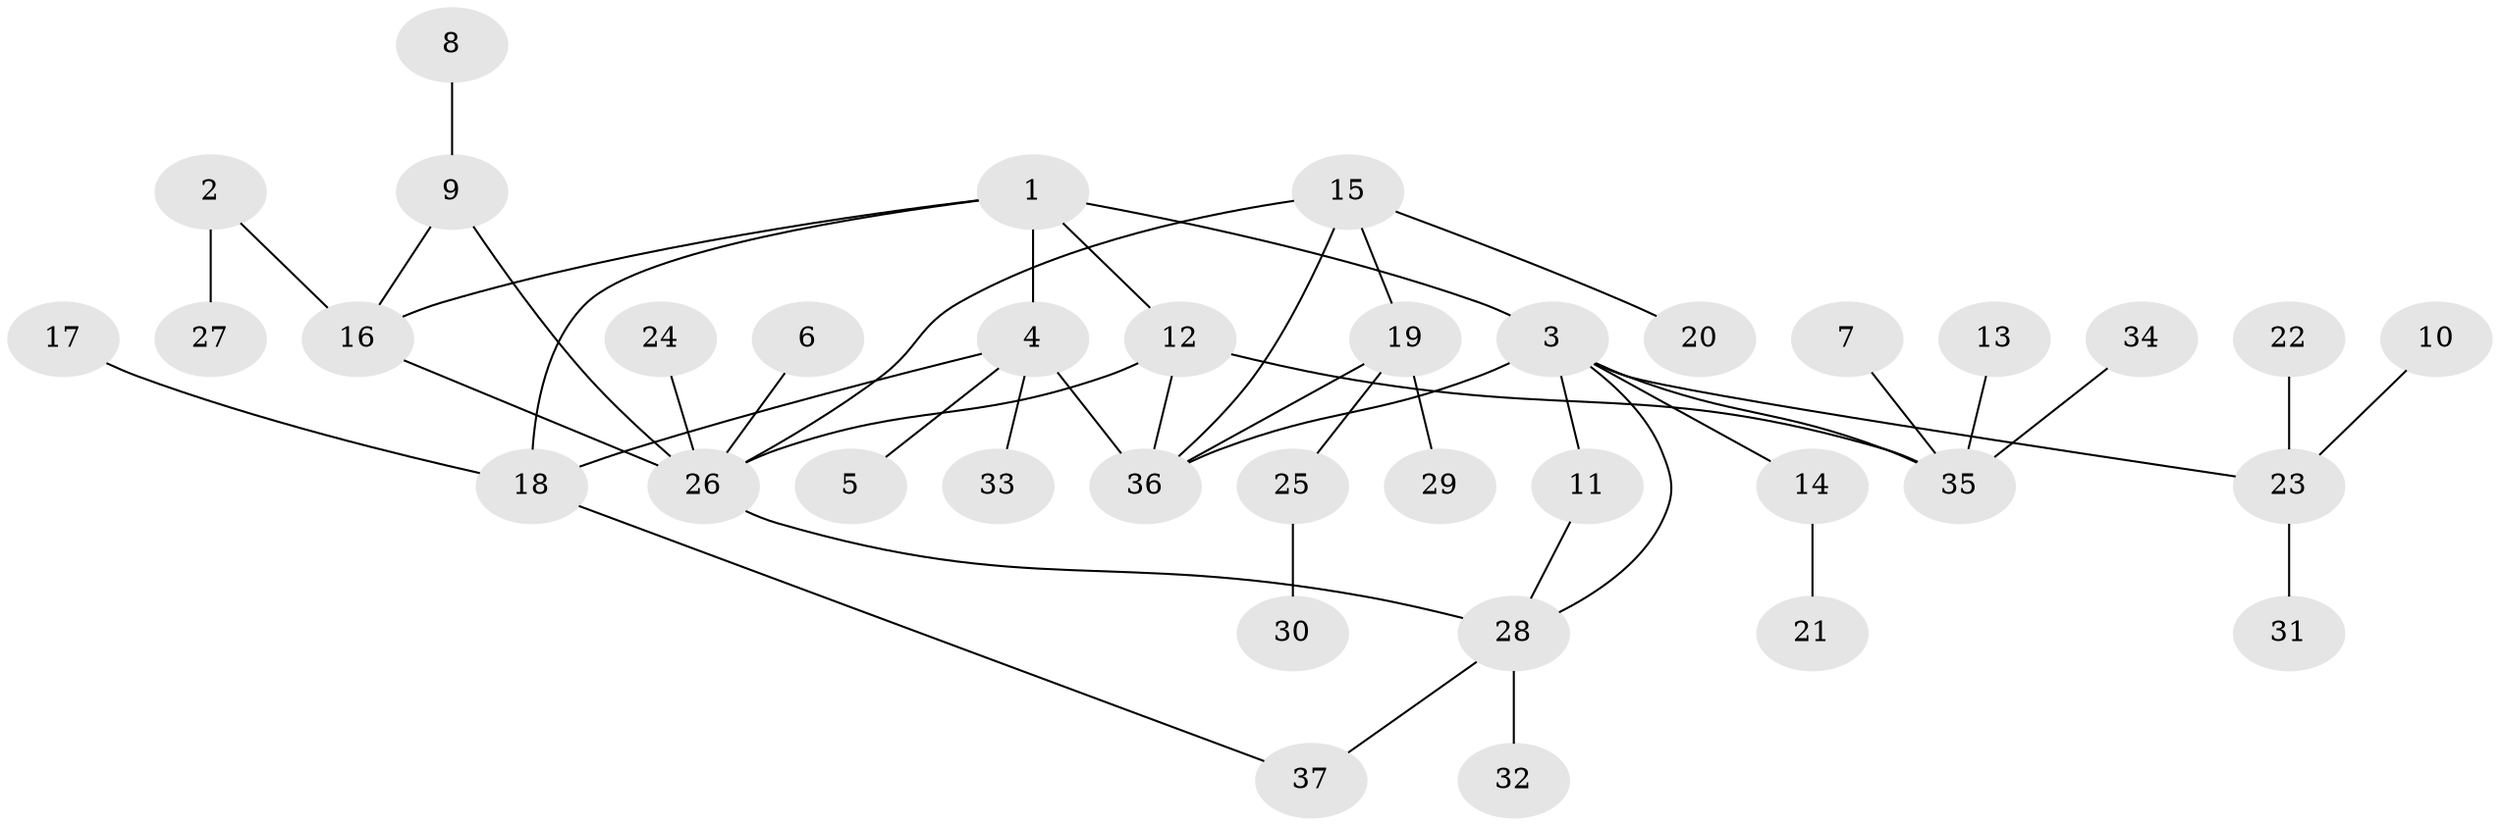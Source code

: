 // original degree distribution, {4: 0.013513513513513514, 9: 0.02702702702702703, 7: 0.02702702702702703, 6: 0.08108108108108109, 3: 0.05405405405405406, 5: 0.05405405405405406, 1: 0.5675675675675675, 2: 0.17567567567567569}
// Generated by graph-tools (version 1.1) at 2025/02/03/09/25 03:02:46]
// undirected, 37 vertices, 47 edges
graph export_dot {
graph [start="1"]
  node [color=gray90,style=filled];
  1;
  2;
  3;
  4;
  5;
  6;
  7;
  8;
  9;
  10;
  11;
  12;
  13;
  14;
  15;
  16;
  17;
  18;
  19;
  20;
  21;
  22;
  23;
  24;
  25;
  26;
  27;
  28;
  29;
  30;
  31;
  32;
  33;
  34;
  35;
  36;
  37;
  1 -- 3 [weight=1.0];
  1 -- 4 [weight=1.0];
  1 -- 12 [weight=1.0];
  1 -- 16 [weight=1.0];
  1 -- 18 [weight=1.0];
  2 -- 16 [weight=1.0];
  2 -- 27 [weight=1.0];
  3 -- 11 [weight=1.0];
  3 -- 14 [weight=1.0];
  3 -- 23 [weight=1.0];
  3 -- 28 [weight=1.0];
  3 -- 35 [weight=1.0];
  3 -- 36 [weight=2.0];
  4 -- 5 [weight=1.0];
  4 -- 18 [weight=1.0];
  4 -- 33 [weight=1.0];
  4 -- 36 [weight=1.0];
  6 -- 26 [weight=1.0];
  7 -- 35 [weight=1.0];
  8 -- 9 [weight=1.0];
  9 -- 16 [weight=1.0];
  9 -- 26 [weight=1.0];
  10 -- 23 [weight=1.0];
  11 -- 28 [weight=1.0];
  12 -- 26 [weight=1.0];
  12 -- 35 [weight=2.0];
  12 -- 36 [weight=1.0];
  13 -- 35 [weight=1.0];
  14 -- 21 [weight=1.0];
  15 -- 19 [weight=1.0];
  15 -- 20 [weight=1.0];
  15 -- 26 [weight=1.0];
  15 -- 36 [weight=1.0];
  16 -- 26 [weight=1.0];
  17 -- 18 [weight=1.0];
  18 -- 37 [weight=1.0];
  19 -- 25 [weight=1.0];
  19 -- 29 [weight=1.0];
  19 -- 36 [weight=1.0];
  22 -- 23 [weight=1.0];
  23 -- 31 [weight=1.0];
  24 -- 26 [weight=1.0];
  25 -- 30 [weight=1.0];
  26 -- 28 [weight=1.0];
  28 -- 32 [weight=1.0];
  28 -- 37 [weight=1.0];
  34 -- 35 [weight=1.0];
}
